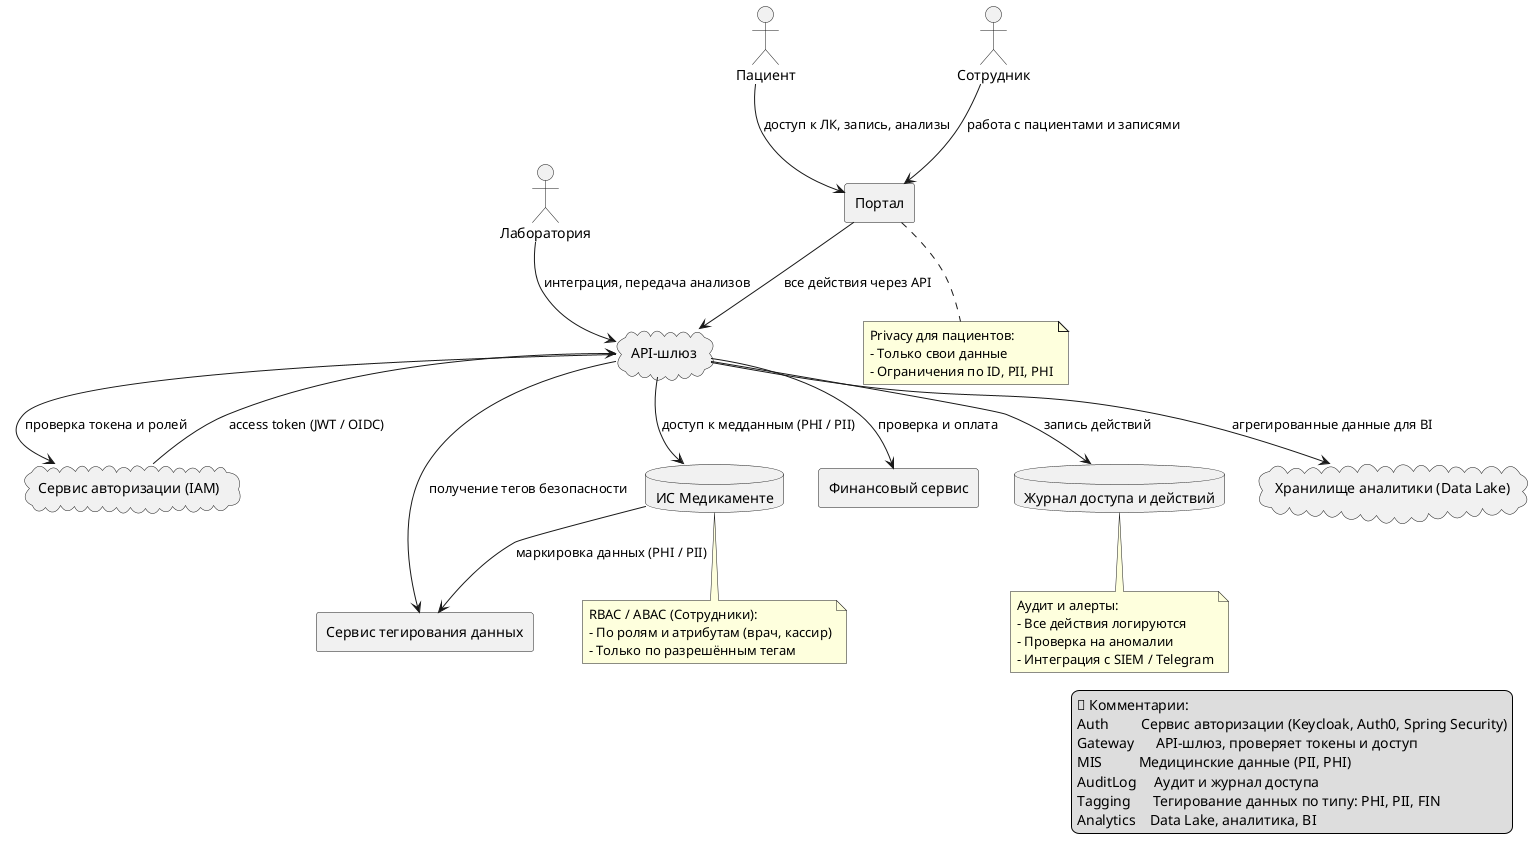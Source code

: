 @startuml

actor "Пациент" as Patient
actor "Сотрудник" as Staff
actor "Лаборатория" as Lab

rectangle "Портал" as Portal
cloud "API-шлюз" as Gateway
cloud "Сервис авторизации (IAM)" as Auth
database "ИС Медикаменте" as MIS
rectangle "Финансовый сервис" as Finance
database "Журнал доступа и действий" as AuditLog
cloud "Хранилище аналитики (Data Lake)" as Analytics
rectangle "Сервис тегирования данных" as Tagging

Patient --> Portal : доступ к ЛК, запись, анализы
Staff --> Portal : работа с пациентами и записями
Lab --> Gateway : интеграция, передача анализов

Portal --> Gateway : все действия через API
Gateway --> Auth : проверка токена и ролей
Auth --> Gateway : access token (JWT / OIDC)

Gateway --> MIS : доступ к медданным (PHI / PII)
Gateway --> Finance : проверка и оплата
Gateway --> AuditLog : запись действий
Gateway --> Tagging : получение тегов безопасности
MIS --> Tagging : маркировка данных (PHI / PII)
Gateway --> Analytics : агрегированные данные для BI

note "RBAC / ABAC (Сотрудники):\n- По ролям и атрибутам (врач, кассир)\n- Только по разрешённым тегам" as N1
note "Privacy для пациентов:\n- Только свои данные\n- Ограничения по ID, PII, PHI" as N2
note "Аудит и алерты:\n- Все действия логируются\n- Проверка на аномалии\n- Интеграция с SIEM / Telegram" as N3

MIS .. N1
Portal .. N2
AuditLog .. N3

legend right
📌 Комментарии:
Auth         Сервис авторизации (Keycloak, Auth0, Spring Security)
Gateway      API-шлюз, проверяет токены и доступ
MIS          Медицинские данные (PII, PHI)
AuditLog     Аудит и журнал доступа
Tagging      Тегирование данных по типу: PHI, PII, FIN
Analytics    Data Lake, аналитика, BI
endlegend

@enduml
